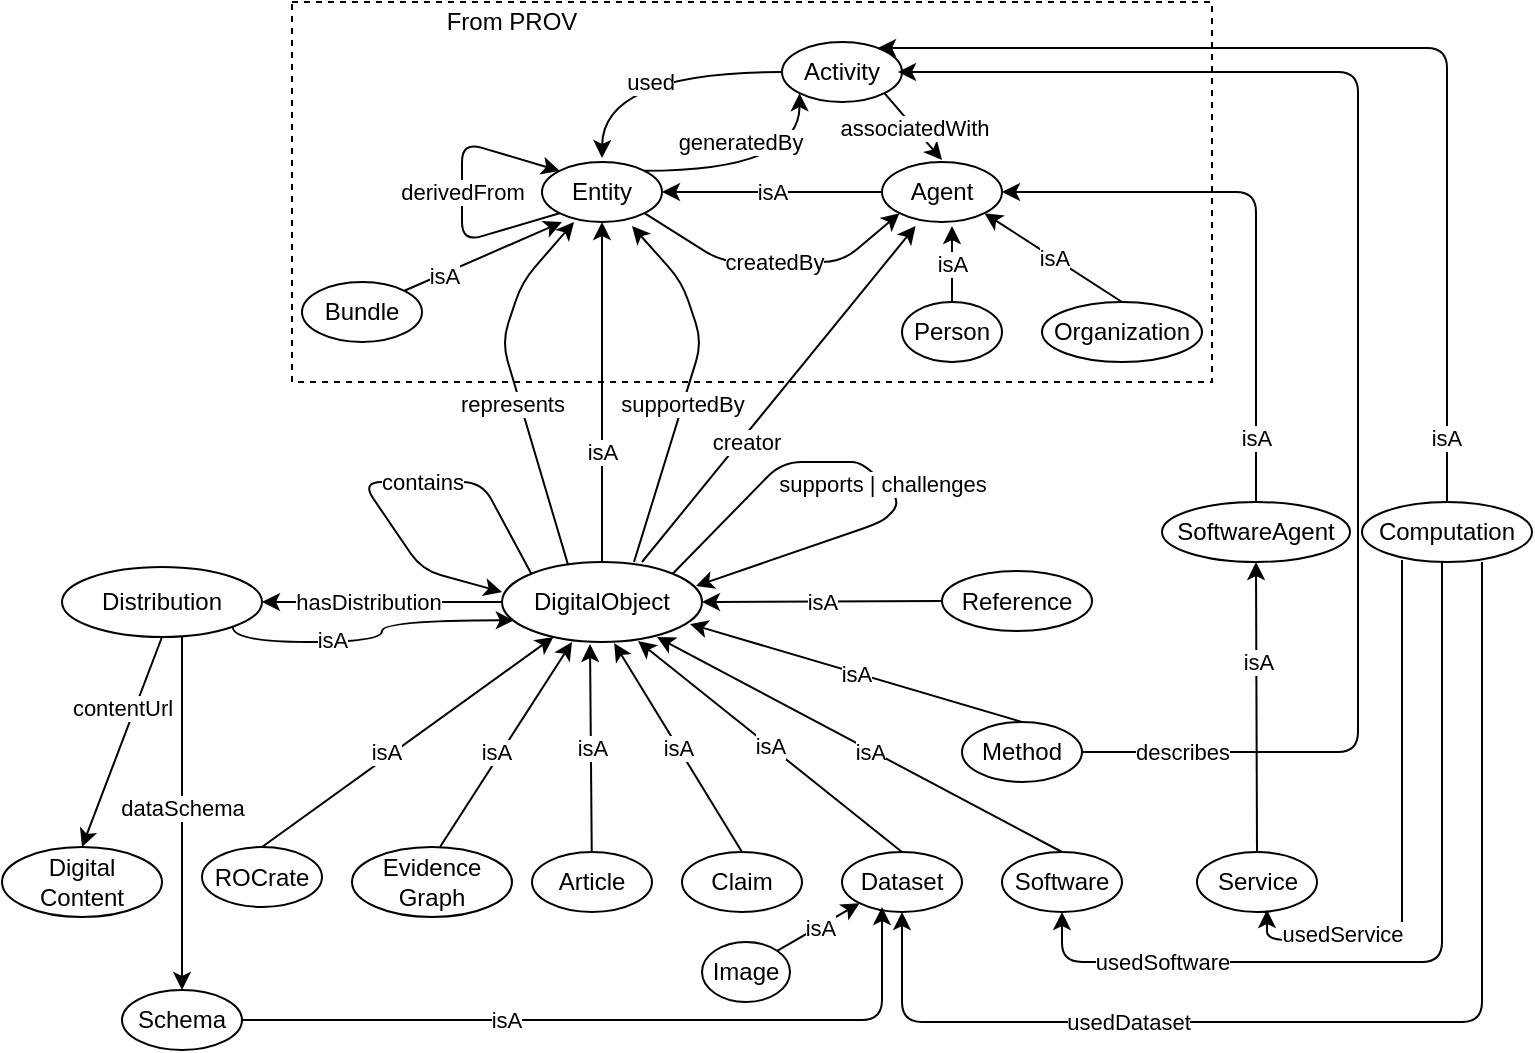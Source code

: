 <mxfile version="13.9.9" type="device"><diagram name="Page-1" id="ad52d381-51e7-2e0d-a935-2d0ddd2fd229"><mxGraphModel dx="2009" dy="466" grid="1" gridSize="10" guides="1" tooltips="1" connect="1" arrows="1" fold="1" page="1" pageScale="1" pageWidth="1100" pageHeight="850" background="#ffffff" math="0" shadow="0"><root><mxCell id="0"/><mxCell id="1" parent="0"/><mxCell id="M4DnN8UkR3fxHLDuSj8c-1" value="Activity" style="ellipse;whiteSpace=wrap;html=1;" parent="1" vertex="1"><mxGeometry x="360" y="20" width="60" height="30" as="geometry"/></mxCell><mxCell id="M4DnN8UkR3fxHLDuSj8c-2" value="Agent" style="ellipse;whiteSpace=wrap;html=1;" parent="1" vertex="1"><mxGeometry x="410" y="80" width="60" height="30" as="geometry"/></mxCell><mxCell id="M4DnN8UkR3fxHLDuSj8c-3" value="Entity" style="ellipse;whiteSpace=wrap;html=1;" parent="1" vertex="1"><mxGeometry x="240" y="80" width="60" height="30" as="geometry"/></mxCell><mxCell id="M4DnN8UkR3fxHLDuSj8c-15" value="Person" style="ellipse;whiteSpace=wrap;html=1;" parent="1" vertex="1"><mxGeometry x="420" y="150" width="50" height="30" as="geometry"/></mxCell><mxCell id="M4DnN8UkR3fxHLDuSj8c-16" value="Organization" style="ellipse;whiteSpace=wrap;html=1;" parent="1" vertex="1"><mxGeometry x="490" y="150" width="80" height="30" as="geometry"/></mxCell><mxCell id="M4DnN8UkR3fxHLDuSj8c-27" value="" style="endArrow=classic;html=1;exitX=0;exitY=0.5;exitDx=0;exitDy=0;edgeStyle=orthogonalEdgeStyle;curved=1;" parent="1" source="M4DnN8UkR3fxHLDuSj8c-1" edge="1"><mxGeometry relative="1" as="geometry"><mxPoint x="380" y="260" as="sourcePoint"/><mxPoint x="270" y="78" as="targetPoint"/></mxGeometry></mxCell><mxCell id="M4DnN8UkR3fxHLDuSj8c-28" value="used" style="edgeLabel;resizable=0;html=1;align=center;verticalAlign=middle;" parent="M4DnN8UkR3fxHLDuSj8c-27" connectable="0" vertex="1"><mxGeometry relative="1" as="geometry"><mxPoint y="5" as="offset"/></mxGeometry></mxCell><mxCell id="M4DnN8UkR3fxHLDuSj8c-29" value="" style="endArrow=classic;html=1;exitX=1;exitY=0;exitDx=0;exitDy=0;entryX=0;entryY=1;entryDx=0;entryDy=0;edgeStyle=orthogonalEdgeStyle;curved=1;" parent="1" source="M4DnN8UkR3fxHLDuSj8c-3" target="M4DnN8UkR3fxHLDuSj8c-1" edge="1"><mxGeometry relative="1" as="geometry"><mxPoint x="380" y="260" as="sourcePoint"/><mxPoint x="480" y="260" as="targetPoint"/></mxGeometry></mxCell><mxCell id="M4DnN8UkR3fxHLDuSj8c-30" value="generatedBy" style="edgeLabel;resizable=0;html=1;align=center;verticalAlign=middle;" parent="M4DnN8UkR3fxHLDuSj8c-29" connectable="0" vertex="1"><mxGeometry relative="1" as="geometry"><mxPoint x="-10" y="-15" as="offset"/></mxGeometry></mxCell><mxCell id="M4DnN8UkR3fxHLDuSj8c-32" value="" style="endArrow=classic;html=1;exitX=1;exitY=1;exitDx=0;exitDy=0;" parent="1" source="M4DnN8UkR3fxHLDuSj8c-1" edge="1"><mxGeometry relative="1" as="geometry"><mxPoint x="380" y="260" as="sourcePoint"/><mxPoint x="440" y="79" as="targetPoint"/></mxGeometry></mxCell><mxCell id="M4DnN8UkR3fxHLDuSj8c-33" value="associatedWith" style="edgeLabel;resizable=0;html=1;align=center;verticalAlign=middle;" parent="M4DnN8UkR3fxHLDuSj8c-32" connectable="0" vertex="1"><mxGeometry relative="1" as="geometry"/></mxCell><mxCell id="M4DnN8UkR3fxHLDuSj8c-35" value="" style="endArrow=classic;html=1;exitX=0.5;exitY=0;exitDx=0;exitDy=0;" parent="1" source="M4DnN8UkR3fxHLDuSj8c-15" edge="1"><mxGeometry relative="1" as="geometry"><mxPoint x="380" y="260" as="sourcePoint"/><mxPoint x="445" y="112" as="targetPoint"/></mxGeometry></mxCell><mxCell id="M4DnN8UkR3fxHLDuSj8c-36" value="isA" style="edgeLabel;resizable=0;html=1;align=center;verticalAlign=middle;" parent="M4DnN8UkR3fxHLDuSj8c-35" connectable="0" vertex="1"><mxGeometry relative="1" as="geometry"/></mxCell><mxCell id="M4DnN8UkR3fxHLDuSj8c-40" value="" style="endArrow=classic;html=1;exitX=0;exitY=0.5;exitDx=0;exitDy=0;entryX=1;entryY=0.5;entryDx=0;entryDy=0;" parent="1" source="M4DnN8UkR3fxHLDuSj8c-2" target="M4DnN8UkR3fxHLDuSj8c-3" edge="1"><mxGeometry relative="1" as="geometry"><mxPoint x="380" y="260" as="sourcePoint"/><mxPoint x="480" y="260" as="targetPoint"/></mxGeometry></mxCell><mxCell id="M4DnN8UkR3fxHLDuSj8c-41" value="isA" style="edgeLabel;resizable=0;html=1;align=center;verticalAlign=middle;" parent="M4DnN8UkR3fxHLDuSj8c-40" connectable="0" vertex="1"><mxGeometry relative="1" as="geometry"/></mxCell><mxCell id="M4DnN8UkR3fxHLDuSj8c-44" value="" style="endArrow=classic;html=1;exitX=1;exitY=1;exitDx=0;exitDy=0;entryX=0;entryY=1;entryDx=0;entryDy=0;" parent="1" source="M4DnN8UkR3fxHLDuSj8c-3" target="M4DnN8UkR3fxHLDuSj8c-2" edge="1"><mxGeometry relative="1" as="geometry"><mxPoint x="380" y="260" as="sourcePoint"/><mxPoint x="480" y="260" as="targetPoint"/><Array as="points"><mxPoint x="330" y="130"/><mxPoint x="390" y="130"/></Array></mxGeometry></mxCell><mxCell id="M4DnN8UkR3fxHLDuSj8c-45" value="createdBy" style="edgeLabel;resizable=0;html=1;align=center;verticalAlign=middle;" parent="M4DnN8UkR3fxHLDuSj8c-44" connectable="0" vertex="1"><mxGeometry relative="1" as="geometry"/></mxCell><mxCell id="wbkNuD00gVdHBymqHrgm-12" style="edgeStyle=none;rounded=0;orthogonalLoop=1;jettySize=auto;html=1;entryX=0.5;entryY=0;entryDx=0;entryDy=0;" parent="1" target="wbkNuD00gVdHBymqHrgm-1" edge="1"><mxGeometry relative="1" as="geometry"><mxPoint x="60" y="317" as="sourcePoint"/><mxPoint x="60" y="487" as="targetPoint"/></mxGeometry></mxCell><mxCell id="wbkNuD00gVdHBymqHrgm-13" value="dataSchema" style="edgeLabel;html=1;align=center;verticalAlign=middle;resizable=0;points=[];" parent="wbkNuD00gVdHBymqHrgm-12" vertex="1" connectable="0"><mxGeometry x="0.653" relative="1" as="geometry"><mxPoint y="-61" as="offset"/></mxGeometry></mxCell><mxCell id="M4DnN8UkR3fxHLDuSj8c-46" value="DigitalObject" style="ellipse;whiteSpace=wrap;html=1;fillColor=none;" parent="1" vertex="1"><mxGeometry x="220" y="280" width="100" height="40" as="geometry"/></mxCell><mxCell id="M4DnN8UkR3fxHLDuSj8c-47" value="" style="endArrow=classic;html=1;exitX=0;exitY=1;exitDx=0;exitDy=0;entryX=0;entryY=0;entryDx=0;entryDy=0;" parent="1" source="M4DnN8UkR3fxHLDuSj8c-3" target="M4DnN8UkR3fxHLDuSj8c-3" edge="1"><mxGeometry relative="1" as="geometry"><mxPoint x="380" y="260" as="sourcePoint"/><mxPoint x="240" y="84" as="targetPoint"/><Array as="points"><mxPoint x="200" y="120"/><mxPoint x="200" y="70"/></Array></mxGeometry></mxCell><mxCell id="M4DnN8UkR3fxHLDuSj8c-48" value="derivedFrom" style="edgeLabel;resizable=0;html=1;align=center;verticalAlign=middle;" parent="M4DnN8UkR3fxHLDuSj8c-47" connectable="0" vertex="1"><mxGeometry relative="1" as="geometry"/></mxCell><mxCell id="M4DnN8UkR3fxHLDuSj8c-49" value="" style="endArrow=classic;html=1;exitX=0.5;exitY=0;exitDx=0;exitDy=0;entryX=0.5;entryY=1;entryDx=0;entryDy=0;" parent="1" source="M4DnN8UkR3fxHLDuSj8c-46" target="M4DnN8UkR3fxHLDuSj8c-3" edge="1"><mxGeometry relative="1" as="geometry"><mxPoint x="380" y="260" as="sourcePoint"/><mxPoint x="480" y="260" as="targetPoint"/></mxGeometry></mxCell><mxCell id="M4DnN8UkR3fxHLDuSj8c-50" value="isA" style="edgeLabel;resizable=0;html=1;align=center;verticalAlign=middle;" parent="M4DnN8UkR3fxHLDuSj8c-49" connectable="0" vertex="1"><mxGeometry relative="1" as="geometry"><mxPoint y="30" as="offset"/></mxGeometry></mxCell><mxCell id="M4DnN8UkR3fxHLDuSj8c-51" value="" style="endArrow=classic;html=1;exitX=0.33;exitY=0.033;exitDx=0;exitDy=0;exitPerimeter=0;" parent="1" source="M4DnN8UkR3fxHLDuSj8c-46" edge="1"><mxGeometry relative="1" as="geometry"><mxPoint x="380" y="260" as="sourcePoint"/><mxPoint x="256" y="110" as="targetPoint"/><Array as="points"><mxPoint x="220" y="170"/><mxPoint x="230" y="140"/></Array></mxGeometry></mxCell><mxCell id="M4DnN8UkR3fxHLDuSj8c-52" value="represents" style="edgeLabel;resizable=0;html=1;align=center;verticalAlign=middle;" parent="M4DnN8UkR3fxHLDuSj8c-51" connectable="0" vertex="1"><mxGeometry relative="1" as="geometry"><mxPoint x="-1.34" y="8.61" as="offset"/></mxGeometry></mxCell><mxCell id="M4DnN8UkR3fxHLDuSj8c-53" value="" style="endArrow=classic;html=1;exitX=0.66;exitY=0;exitDx=0;exitDy=0;exitPerimeter=0;" parent="1" source="M4DnN8UkR3fxHLDuSj8c-46" edge="1"><mxGeometry relative="1" as="geometry"><mxPoint x="380" y="260" as="sourcePoint"/><mxPoint x="285" y="112" as="targetPoint"/><Array as="points"><mxPoint x="320" y="170"/><mxPoint x="310" y="140"/></Array></mxGeometry></mxCell><mxCell id="M4DnN8UkR3fxHLDuSj8c-54" value="supportedBy" style="edgeLabel;resizable=0;html=1;align=center;verticalAlign=middle;" parent="M4DnN8UkR3fxHLDuSj8c-53" connectable="0" vertex="1"><mxGeometry relative="1" as="geometry"><mxPoint x="-3.29" y="8.29" as="offset"/></mxGeometry></mxCell><mxCell id="M4DnN8UkR3fxHLDuSj8c-55" value="" style="endArrow=classic;html=1;entryX=0.28;entryY=1.067;entryDx=0;entryDy=0;entryPerimeter=0;" parent="1" target="M4DnN8UkR3fxHLDuSj8c-2" edge="1"><mxGeometry relative="1" as="geometry"><mxPoint x="290" y="280" as="sourcePoint"/><mxPoint x="480" y="260" as="targetPoint"/></mxGeometry></mxCell><mxCell id="M4DnN8UkR3fxHLDuSj8c-56" value="creator" style="edgeLabel;resizable=0;html=1;align=center;verticalAlign=middle;" parent="M4DnN8UkR3fxHLDuSj8c-55" connectable="0" vertex="1"><mxGeometry relative="1" as="geometry"><mxPoint x="-16.76" y="23.79" as="offset"/></mxGeometry></mxCell><mxCell id="M4DnN8UkR3fxHLDuSj8c-59" value="" style="endArrow=classic;html=1;exitX=0;exitY=0;exitDx=0;exitDy=0;" parent="1" source="M4DnN8UkR3fxHLDuSj8c-46" edge="1"><mxGeometry relative="1" as="geometry"><mxPoint x="380" y="260" as="sourcePoint"/><mxPoint x="220" y="295" as="targetPoint"/><Array as="points"><mxPoint x="210" y="240"/><mxPoint x="180" y="240"/><mxPoint x="150" y="240"/><mxPoint x="180" y="284"/></Array></mxGeometry></mxCell><mxCell id="M4DnN8UkR3fxHLDuSj8c-60" value="contains" style="edgeLabel;resizable=0;html=1;align=center;verticalAlign=middle;" parent="M4DnN8UkR3fxHLDuSj8c-59" connectable="0" vertex="1"><mxGeometry relative="1" as="geometry"><mxPoint x="20.94" as="offset"/></mxGeometry></mxCell><mxCell id="M4DnN8UkR3fxHLDuSj8c-63" value="" style="endArrow=classic;html=1;entryX=0.97;entryY=0.3;entryDx=0;entryDy=0;exitX=1;exitY=0;exitDx=0;exitDy=0;entryPerimeter=0;" parent="1" source="M4DnN8UkR3fxHLDuSj8c-46" target="M4DnN8UkR3fxHLDuSj8c-46" edge="1"><mxGeometry relative="1" as="geometry"><mxPoint x="310" y="289" as="sourcePoint"/><mxPoint x="480" y="260" as="targetPoint"/><Array as="points"><mxPoint x="360" y="230"/><mxPoint x="380" y="230"/><mxPoint x="400" y="230"/><mxPoint x="420" y="250"/><mxPoint x="410" y="260"/></Array></mxGeometry></mxCell><mxCell id="M4DnN8UkR3fxHLDuSj8c-64" value="supports | challenges" style="edgeLabel;resizable=0;html=1;align=center;verticalAlign=middle;" parent="M4DnN8UkR3fxHLDuSj8c-63" connectable="0" vertex="1"><mxGeometry relative="1" as="geometry"><mxPoint x="1.89" y="2.29" as="offset"/></mxGeometry></mxCell><mxCell id="M4DnN8UkR3fxHLDuSj8c-65" value="Evidence&lt;br&gt;Graph" style="ellipse;whiteSpace=wrap;html=1;" parent="1" vertex="1"><mxGeometry x="145" y="422.5" width="80" height="35" as="geometry"/></mxCell><mxCell id="M4DnN8UkR3fxHLDuSj8c-66" value="Claim" style="ellipse;whiteSpace=wrap;html=1;" parent="1" vertex="1"><mxGeometry x="310" y="425" width="60" height="30" as="geometry"/></mxCell><mxCell id="M4DnN8UkR3fxHLDuSj8c-67" value="Article" style="ellipse;whiteSpace=wrap;html=1;" parent="1" vertex="1"><mxGeometry x="235" y="425" width="60" height="30" as="geometry"/></mxCell><mxCell id="M4DnN8UkR3fxHLDuSj8c-69" value="Method" style="ellipse;whiteSpace=wrap;html=1;" parent="1" vertex="1"><mxGeometry x="450" y="360" width="60" height="30" as="geometry"/></mxCell><mxCell id="M4DnN8UkR3fxHLDuSj8c-70" value="Reference" style="ellipse;whiteSpace=wrap;html=1;" parent="1" vertex="1"><mxGeometry x="440" y="284.5" width="75" height="30" as="geometry"/></mxCell><mxCell id="M4DnN8UkR3fxHLDuSj8c-75" value="" style="endArrow=classic;html=1;exitX=0.5;exitY=0;exitDx=0;exitDy=0;" parent="1" edge="1"><mxGeometry relative="1" as="geometry"><mxPoint x="189" y="422.5" as="sourcePoint"/><mxPoint x="255" y="320" as="targetPoint"/></mxGeometry></mxCell><mxCell id="M4DnN8UkR3fxHLDuSj8c-76" value="isA" style="edgeLabel;resizable=0;html=1;align=center;verticalAlign=middle;" parent="M4DnN8UkR3fxHLDuSj8c-75" connectable="0" vertex="1"><mxGeometry relative="1" as="geometry"><mxPoint x="-5.77" y="3.14" as="offset"/></mxGeometry></mxCell><mxCell id="M4DnN8UkR3fxHLDuSj8c-77" value="" style="endArrow=classic;html=1;exitX=0.5;exitY=0;exitDx=0;exitDy=0;entryX=0.561;entryY=1.014;entryDx=0;entryDy=0;entryPerimeter=0;" parent="1" source="M4DnN8UkR3fxHLDuSj8c-66" target="M4DnN8UkR3fxHLDuSj8c-46" edge="1"><mxGeometry relative="1" as="geometry"><mxPoint x="380" y="260" as="sourcePoint"/><mxPoint x="480" y="260" as="targetPoint"/></mxGeometry></mxCell><mxCell id="M4DnN8UkR3fxHLDuSj8c-78" value="isA" style="edgeLabel;resizable=0;html=1;align=center;verticalAlign=middle;" parent="M4DnN8UkR3fxHLDuSj8c-77" connectable="0" vertex="1"><mxGeometry relative="1" as="geometry"/></mxCell><mxCell id="M4DnN8UkR3fxHLDuSj8c-79" value="" style="endArrow=classic;html=1;" parent="1" source="M4DnN8UkR3fxHLDuSj8c-67" edge="1"><mxGeometry relative="1" as="geometry"><mxPoint x="264" y="423" as="sourcePoint"/><mxPoint x="264" y="321" as="targetPoint"/></mxGeometry></mxCell><mxCell id="M4DnN8UkR3fxHLDuSj8c-80" value="isA" style="edgeLabel;resizable=0;html=1;align=center;verticalAlign=middle;" parent="M4DnN8UkR3fxHLDuSj8c-79" connectable="0" vertex="1"><mxGeometry relative="1" as="geometry"/></mxCell><mxCell id="M4DnN8UkR3fxHLDuSj8c-81" value="" style="endArrow=classic;html=1;entryX=0.5;entryY=1;entryDx=0;entryDy=0;exitX=0.5;exitY=0;exitDx=0;exitDy=0;" parent="1" source="M4DnN8UkR3fxHLDuSj8c-101" target="wbkNuD00gVdHBymqHrgm-2" edge="1"><mxGeometry relative="1" as="geometry"><mxPoint x="250" y="425" as="sourcePoint"/><mxPoint x="280" y="323" as="targetPoint"/></mxGeometry></mxCell><mxCell id="M4DnN8UkR3fxHLDuSj8c-82" value="isA" style="edgeLabel;resizable=0;html=1;align=center;verticalAlign=middle;" parent="M4DnN8UkR3fxHLDuSj8c-81" connectable="0" vertex="1"><mxGeometry relative="1" as="geometry"><mxPoint y="-22.43" as="offset"/></mxGeometry></mxCell><mxCell id="M4DnN8UkR3fxHLDuSj8c-83" value="" style="endArrow=classic;html=1;exitX=0.5;exitY=0;exitDx=0;exitDy=0;" parent="1" source="M4DnN8UkR3fxHLDuSj8c-69" edge="1"><mxGeometry relative="1" as="geometry"><mxPoint x="484" y="357" as="sourcePoint"/><mxPoint x="314" y="311" as="targetPoint"/></mxGeometry></mxCell><mxCell id="M4DnN8UkR3fxHLDuSj8c-84" value="isA" style="edgeLabel;resizable=0;html=1;align=center;verticalAlign=middle;" parent="M4DnN8UkR3fxHLDuSj8c-83" connectable="0" vertex="1"><mxGeometry relative="1" as="geometry"/></mxCell><mxCell id="M4DnN8UkR3fxHLDuSj8c-85" value="" style="endArrow=classic;html=1;entryX=1;entryY=0.5;entryDx=0;entryDy=0;exitX=0;exitY=0.5;exitDx=0;exitDy=0;" parent="1" source="M4DnN8UkR3fxHLDuSj8c-70" target="M4DnN8UkR3fxHLDuSj8c-46" edge="1"><mxGeometry relative="1" as="geometry"><mxPoint x="431" y="315" as="sourcePoint"/><mxPoint x="480" y="260" as="targetPoint"/></mxGeometry></mxCell><mxCell id="M4DnN8UkR3fxHLDuSj8c-86" value="isA" style="edgeLabel;resizable=0;html=1;align=center;verticalAlign=middle;" parent="M4DnN8UkR3fxHLDuSj8c-85" connectable="0" vertex="1"><mxGeometry relative="1" as="geometry"/></mxCell><mxCell id="M4DnN8UkR3fxHLDuSj8c-93" value="" style="endArrow=classic;html=1;edgeStyle=orthogonalEdgeStyle;" parent="1" edge="1"><mxGeometry relative="1" as="geometry"><mxPoint x="510" y="375" as="sourcePoint"/><mxPoint x="418" y="35" as="targetPoint"/><Array as="points"><mxPoint x="648" y="375"/><mxPoint x="648" y="35"/></Array></mxGeometry></mxCell><mxCell id="M4DnN8UkR3fxHLDuSj8c-94" value="describes" style="edgeLabel;resizable=0;html=1;align=center;verticalAlign=middle;" parent="M4DnN8UkR3fxHLDuSj8c-93" connectable="0" vertex="1"><mxGeometry relative="1" as="geometry"><mxPoint x="-88" y="216" as="offset"/></mxGeometry></mxCell><mxCell id="M4DnN8UkR3fxHLDuSj8c-95" value="Computation" style="ellipse;whiteSpace=wrap;html=1;" parent="1" vertex="1"><mxGeometry x="650" y="250" width="85" height="30" as="geometry"/></mxCell><mxCell id="M4DnN8UkR3fxHLDuSj8c-97" value="Image" style="ellipse;whiteSpace=wrap;html=1;" parent="1" vertex="1"><mxGeometry x="320" y="470" width="44" height="30" as="geometry"/></mxCell><mxCell id="M4DnN8UkR3fxHLDuSj8c-99" value="Dataset" style="ellipse;whiteSpace=wrap;html=1;" parent="1" vertex="1"><mxGeometry x="390" y="425" width="60" height="30" as="geometry"/></mxCell><mxCell id="eMJ64yk5ovQTOfkmi_md-8" style="edgeStyle=none;rounded=0;orthogonalLoop=1;jettySize=auto;html=1;exitX=0;exitY=0.5;exitDx=0;exitDy=0;entryX=1;entryY=0.5;entryDx=0;entryDy=0;" parent="1" source="M4DnN8UkR3fxHLDuSj8c-46" target="eMJ64yk5ovQTOfkmi_md-3" edge="1"><mxGeometry relative="1" as="geometry"/></mxCell><mxCell id="eMJ64yk5ovQTOfkmi_md-15" value="hasDistribution" style="edgeLabel;html=1;align=center;verticalAlign=middle;resizable=0;points=[];" parent="eMJ64yk5ovQTOfkmi_md-8" vertex="1" connectable="0"><mxGeometry x="-0.476" relative="1" as="geometry"><mxPoint x="-36.22" y="-0.1" as="offset"/></mxGeometry></mxCell><mxCell id="M4DnN8UkR3fxHLDuSj8c-100" value="Software" style="ellipse;whiteSpace=wrap;html=1;" parent="1" vertex="1"><mxGeometry x="470" y="425" width="60" height="30" as="geometry"/></mxCell><mxCell id="M4DnN8UkR3fxHLDuSj8c-101" value="Service" style="ellipse;whiteSpace=wrap;html=1;" parent="1" vertex="1"><mxGeometry x="567.5" y="425" width="60" height="30" as="geometry"/></mxCell><mxCell id="M4DnN8UkR3fxHLDuSj8c-104" value="" style="endArrow=classic;html=1;exitX=1;exitY=0;exitDx=0;exitDy=0;entryX=0;entryY=1;entryDx=0;entryDy=0;" parent="1" source="M4DnN8UkR3fxHLDuSj8c-97" target="M4DnN8UkR3fxHLDuSj8c-99" edge="1"><mxGeometry relative="1" as="geometry"><mxPoint x="310" y="260" as="sourcePoint"/><mxPoint x="410" y="260" as="targetPoint"/></mxGeometry></mxCell><mxCell id="M4DnN8UkR3fxHLDuSj8c-105" value="isA" style="edgeLabel;resizable=0;html=1;align=center;verticalAlign=middle;" parent="M4DnN8UkR3fxHLDuSj8c-104" connectable="0" vertex="1"><mxGeometry relative="1" as="geometry"/></mxCell><mxCell id="M4DnN8UkR3fxHLDuSj8c-106" value="" style="endArrow=classic;html=1;entryX=0.7;entryY=1.063;entryDx=0;entryDy=0;exitX=0.5;exitY=0;exitDx=0;exitDy=0;entryPerimeter=0;" parent="1" source="M4DnN8UkR3fxHLDuSj8c-99" edge="1"><mxGeometry relative="1" as="geometry"><mxPoint x="412.42" y="422.15" as="sourcePoint"/><mxPoint x="288" y="319.52" as="targetPoint"/></mxGeometry></mxCell><mxCell id="M4DnN8UkR3fxHLDuSj8c-107" value="isA" style="edgeLabel;resizable=0;html=1;align=center;verticalAlign=middle;" parent="M4DnN8UkR3fxHLDuSj8c-106" connectable="0" vertex="1"><mxGeometry relative="1" as="geometry"/></mxCell><mxCell id="M4DnN8UkR3fxHLDuSj8c-112" value="" style="endArrow=classic;html=1;entryX=0.5;entryY=1;entryDx=0;entryDy=0;edgeStyle=orthogonalEdgeStyle;" parent="1" edge="1"><mxGeometry relative="1" as="geometry"><mxPoint x="670" y="279" as="sourcePoint"/><mxPoint x="602.5" y="454" as="targetPoint"/><Array as="points"><mxPoint x="670" y="279"/><mxPoint x="670" y="469"/><mxPoint x="530" y="469"/></Array></mxGeometry></mxCell><mxCell id="M4DnN8UkR3fxHLDuSj8c-113" value="usedService" style="edgeLabel;resizable=0;html=1;align=center;verticalAlign=middle;" parent="M4DnN8UkR3fxHLDuSj8c-112" connectable="0" vertex="1"><mxGeometry relative="1" as="geometry"><mxPoint x="-30" y="50.5" as="offset"/></mxGeometry></mxCell><mxCell id="M4DnN8UkR3fxHLDuSj8c-114" value="" style="endArrow=classic;html=1;entryX=0.5;entryY=1;entryDx=0;entryDy=0;edgeStyle=orthogonalEdgeStyle;" parent="1" target="M4DnN8UkR3fxHLDuSj8c-100" edge="1"><mxGeometry relative="1" as="geometry"><mxPoint x="690" y="280" as="sourcePoint"/><mxPoint x="460" y="470" as="targetPoint"/><Array as="points"><mxPoint x="690" y="280"/><mxPoint x="690" y="480"/><mxPoint x="450" y="480"/></Array></mxGeometry></mxCell><mxCell id="M4DnN8UkR3fxHLDuSj8c-115" value="usedSoftware" style="edgeLabel;resizable=0;html=1;align=center;verticalAlign=middle;" parent="M4DnN8UkR3fxHLDuSj8c-114" connectable="0" vertex="1"><mxGeometry relative="1" as="geometry"><mxPoint x="-132.5" as="offset"/></mxGeometry></mxCell><mxCell id="M4DnN8UkR3fxHLDuSj8c-116" value="" style="endArrow=classic;html=1;entryX=0.5;entryY=1;entryDx=0;entryDy=0;edgeStyle=orthogonalEdgeStyle;" parent="1" target="M4DnN8UkR3fxHLDuSj8c-99" edge="1"><mxGeometry relative="1" as="geometry"><mxPoint x="710" y="280" as="sourcePoint"/><mxPoint x="460" y="470" as="targetPoint"/><Array as="points"><mxPoint x="710" y="510"/><mxPoint x="420" y="510"/></Array></mxGeometry></mxCell><mxCell id="M4DnN8UkR3fxHLDuSj8c-117" value="usedDataset" style="edgeLabel;resizable=0;html=1;align=center;verticalAlign=middle;" parent="M4DnN8UkR3fxHLDuSj8c-116" connectable="0" vertex="1"><mxGeometry relative="1" as="geometry"><mxPoint x="-119.4" y="-0.03" as="offset"/></mxGeometry></mxCell><mxCell id="M4DnN8UkR3fxHLDuSj8c-124" value="From PROV" style="text;html=1;strokeColor=none;fillColor=none;align=center;verticalAlign=middle;whiteSpace=wrap;rounded=0;dashed=1;" parent="1" vertex="1"><mxGeometry x="190" width="70" height="20" as="geometry"/></mxCell><mxCell id="psmdXvZDVwZK6dMzVvdq-1" value="" style="endArrow=classic;html=1;entryX=0.775;entryY=0.938;entryDx=0;entryDy=0;entryPerimeter=0;exitX=0.5;exitY=0;exitDx=0;exitDy=0;" parent="1" source="M4DnN8UkR3fxHLDuSj8c-100" target="M4DnN8UkR3fxHLDuSj8c-46" edge="1"><mxGeometry relative="1" as="geometry"><mxPoint x="410" y="420" as="sourcePoint"/><mxPoint x="470" y="240" as="targetPoint"/></mxGeometry></mxCell><mxCell id="psmdXvZDVwZK6dMzVvdq-2" value="isA" style="edgeLabel;resizable=0;html=1;align=center;verticalAlign=middle;" parent="psmdXvZDVwZK6dMzVvdq-1" connectable="0" vertex="1"><mxGeometry relative="1" as="geometry"><mxPoint x="4.73" y="3.87" as="offset"/></mxGeometry></mxCell><mxCell id="9coZQhsj54IgBIjuA8Cv-2" value="" style="endArrow=classic;html=1;entryX=1;entryY=0.5;entryDx=0;entryDy=0;exitX=0.5;exitY=0;exitDx=0;exitDy=0;" parent="1" source="wbkNuD00gVdHBymqHrgm-2" target="M4DnN8UkR3fxHLDuSj8c-2" edge="1"><mxGeometry relative="1" as="geometry"><mxPoint x="515" y="95" as="sourcePoint"/><mxPoint x="510.65" y="122.01" as="targetPoint"/><Array as="points"><mxPoint x="597" y="95"/></Array></mxGeometry></mxCell><mxCell id="9coZQhsj54IgBIjuA8Cv-3" value="isA" style="edgeLabel;resizable=0;html=1;align=center;verticalAlign=middle;" parent="9coZQhsj54IgBIjuA8Cv-2" connectable="0" vertex="1"><mxGeometry relative="1" as="geometry"><mxPoint y="109" as="offset"/></mxGeometry></mxCell><mxCell id="9coZQhsj54IgBIjuA8Cv-13" value="" style="endArrow=classic;html=1;exitX=0.5;exitY=0;exitDx=0;exitDy=0;edgeStyle=orthogonalEdgeStyle;" parent="1" source="M4DnN8UkR3fxHLDuSj8c-95" target="M4DnN8UkR3fxHLDuSj8c-1" edge="1"><mxGeometry relative="1" as="geometry"><mxPoint x="692.5" y="250" as="sourcePoint"/><mxPoint x="405" y="23" as="targetPoint"/><Array as="points"><mxPoint x="693" y="23"/></Array></mxGeometry></mxCell><mxCell id="9coZQhsj54IgBIjuA8Cv-14" value="isA" style="edgeLabel;resizable=0;html=1;align=center;verticalAlign=middle;" parent="9coZQhsj54IgBIjuA8Cv-13" connectable="0" vertex="1"><mxGeometry relative="1" as="geometry"><mxPoint x="28.47" y="195" as="offset"/></mxGeometry></mxCell><mxCell id="M4DnN8UkR3fxHLDuSj8c-123" value="" style="rounded=0;whiteSpace=wrap;html=1;fillColor=none;dashed=1;" parent="1" vertex="1"><mxGeometry x="115" width="460" height="190" as="geometry"/></mxCell><mxCell id="9coZQhsj54IgBIjuA8Cv-15" value="" style="endArrow=classic;html=1;entryX=1;entryY=1;entryDx=0;entryDy=0;" parent="1" target="M4DnN8UkR3fxHLDuSj8c-2" edge="1"><mxGeometry relative="1" as="geometry"><mxPoint x="530" y="150" as="sourcePoint"/><mxPoint x="446.78" y="112.01" as="targetPoint"/></mxGeometry></mxCell><mxCell id="9coZQhsj54IgBIjuA8Cv-16" value="isA" style="edgeLabel;resizable=0;html=1;align=center;verticalAlign=middle;" parent="9coZQhsj54IgBIjuA8Cv-15" connectable="0" vertex="1"><mxGeometry relative="1" as="geometry"/></mxCell><mxCell id="wbkNuD00gVdHBymqHrgm-17" style="edgeStyle=none;rounded=0;orthogonalLoop=1;jettySize=auto;html=1;exitX=0.5;exitY=1;exitDx=0;exitDy=0;entryX=0.5;entryY=0;entryDx=0;entryDy=0;" parent="1" source="eMJ64yk5ovQTOfkmi_md-3" target="wbkNuD00gVdHBymqHrgm-16" edge="1"><mxGeometry relative="1" as="geometry"/></mxCell><mxCell id="wbkNuD00gVdHBymqHrgm-18" value="contentUrl" style="edgeLabel;html=1;align=center;verticalAlign=middle;resizable=0;points=[];" parent="wbkNuD00gVdHBymqHrgm-17" vertex="1" connectable="0"><mxGeometry x="-0.326" relative="1" as="geometry"><mxPoint x="-6.47" as="offset"/></mxGeometry></mxCell><mxCell id="O1g-6m43iPjhQk9eyBl7-9" style="edgeStyle=orthogonalEdgeStyle;curved=1;rounded=0;orthogonalLoop=1;jettySize=auto;html=1;exitX=1;exitY=1;exitDx=0;exitDy=0;entryX=0.059;entryY=0.729;entryDx=0;entryDy=0;entryPerimeter=0;" edge="1" parent="1" source="eMJ64yk5ovQTOfkmi_md-3" target="M4DnN8UkR3fxHLDuSj8c-46"><mxGeometry relative="1" as="geometry"><Array as="points"><mxPoint x="86" y="320"/><mxPoint x="160" y="320"/><mxPoint x="160" y="309"/></Array></mxGeometry></mxCell><mxCell id="O1g-6m43iPjhQk9eyBl7-10" value="isA" style="edgeLabel;html=1;align=center;verticalAlign=middle;resizable=0;points=[];" vertex="1" connectable="0" parent="O1g-6m43iPjhQk9eyBl7-9"><mxGeometry x="-0.288" y="1" relative="1" as="geometry"><mxPoint as="offset"/></mxGeometry></mxCell><mxCell id="eMJ64yk5ovQTOfkmi_md-3" value="Distribution" style="ellipse;whiteSpace=wrap;html=1;fillColor=none;" parent="1" vertex="1"><mxGeometry y="282.5" width="100" height="35" as="geometry"/></mxCell><mxCell id="wbkNuD00gVdHBymqHrgm-7" style="edgeStyle=none;rounded=0;orthogonalLoop=1;jettySize=auto;html=1;exitX=0.5;exitY=0;exitDx=0;exitDy=0;" parent="1" source="eMJ64yk5ovQTOfkmi_md-20" target="M4DnN8UkR3fxHLDuSj8c-46" edge="1"><mxGeometry relative="1" as="geometry"/></mxCell><mxCell id="wbkNuD00gVdHBymqHrgm-9" value="isA" style="edgeLabel;html=1;align=center;verticalAlign=middle;resizable=0;points=[];" parent="wbkNuD00gVdHBymqHrgm-7" vertex="1" connectable="0"><mxGeometry x="0.19" relative="1" as="geometry"><mxPoint x="-24.77" y="15" as="offset"/></mxGeometry></mxCell><mxCell id="eMJ64yk5ovQTOfkmi_md-20" value="ROCrate" style="ellipse;whiteSpace=wrap;html=1;fillColor=none;strokeColor=#000000;" parent="1" vertex="1"><mxGeometry x="70" y="422.5" width="60" height="30" as="geometry"/></mxCell><mxCell id="wbkNuD00gVdHBymqHrgm-1" value="Schema" style="ellipse;whiteSpace=wrap;html=1;fillColor=none;strokeColor=#000000;" parent="1" vertex="1"><mxGeometry x="30" y="494" width="60" height="30" as="geometry"/></mxCell><mxCell id="wbkNuD00gVdHBymqHrgm-2" value="SoftwareAgent" style="ellipse;whiteSpace=wrap;html=1;" parent="1" vertex="1"><mxGeometry x="550" y="250" width="94" height="30" as="geometry"/></mxCell><mxCell id="wbkNuD00gVdHBymqHrgm-11" style="edgeStyle=none;rounded=0;orthogonalLoop=1;jettySize=auto;html=1;exitX=1;exitY=0;exitDx=0;exitDy=0;" parent="1" source="wbkNuD00gVdHBymqHrgm-10" edge="1"><mxGeometry relative="1" as="geometry"><mxPoint x="250" y="110" as="targetPoint"/></mxGeometry></mxCell><mxCell id="wbkNuD00gVdHBymqHrgm-15" value="isA" style="edgeLabel;html=1;align=center;verticalAlign=middle;resizable=0;points=[];" parent="wbkNuD00gVdHBymqHrgm-11" vertex="1" connectable="0"><mxGeometry x="-0.51" y="-1" relative="1" as="geometry"><mxPoint as="offset"/></mxGeometry></mxCell><mxCell id="wbkNuD00gVdHBymqHrgm-10" value="Bundle" style="ellipse;whiteSpace=wrap;html=1;" parent="1" vertex="1"><mxGeometry x="120" y="140" width="60" height="30" as="geometry"/></mxCell><mxCell id="wbkNuD00gVdHBymqHrgm-16" value="Digital&lt;br&gt;Content" style="ellipse;whiteSpace=wrap;html=1;fillColor=none;" parent="1" vertex="1"><mxGeometry x="-30" y="422.5" width="80" height="35" as="geometry"/></mxCell><mxCell id="O1g-6m43iPjhQk9eyBl7-6" value="" style="edgeStyle=segmentEdgeStyle;endArrow=classic;html=1;exitX=1;exitY=0.5;exitDx=0;exitDy=0;" edge="1" parent="1" source="wbkNuD00gVdHBymqHrgm-1"><mxGeometry width="50" height="50" relative="1" as="geometry"><mxPoint x="360" y="502.5" as="sourcePoint"/><mxPoint x="410" y="452.5" as="targetPoint"/></mxGeometry></mxCell><mxCell id="O1g-6m43iPjhQk9eyBl7-7" value="isA" style="edgeLabel;html=1;align=center;verticalAlign=middle;resizable=0;points=[];" vertex="1" connectable="0" parent="O1g-6m43iPjhQk9eyBl7-6"><mxGeometry x="-0.318" y="-3" relative="1" as="geometry"><mxPoint x="3" y="-3" as="offset"/></mxGeometry></mxCell></root></mxGraphModel></diagram></mxfile>